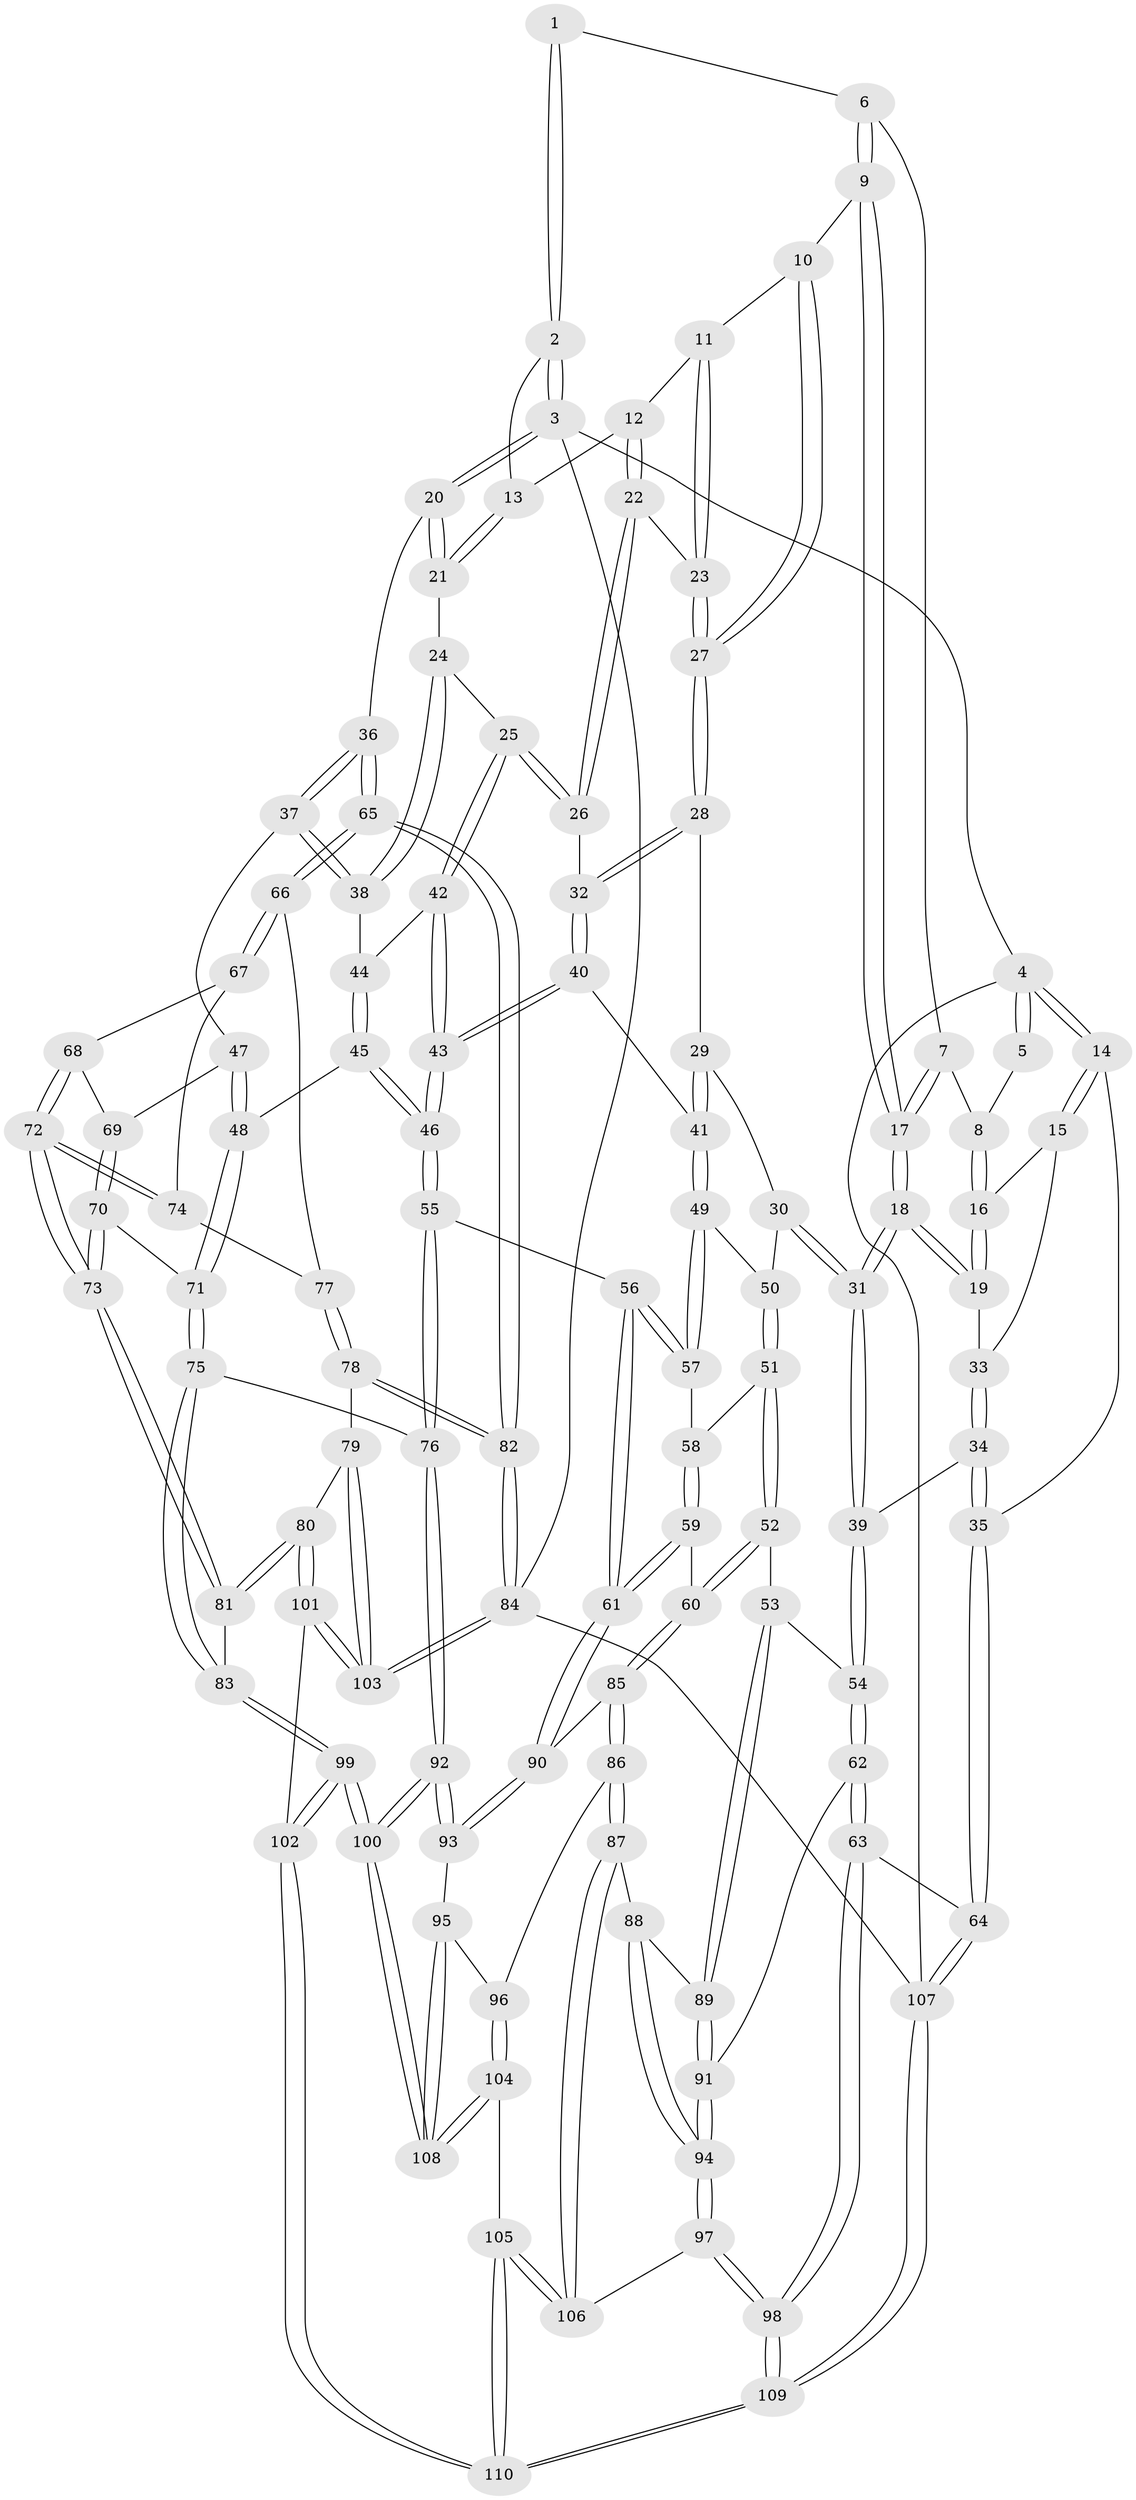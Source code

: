 // coarse degree distribution, {4: 0.5818181818181818, 3: 0.32727272727272727, 2: 0.03636363636363636, 6: 0.01818181818181818, 5: 0.03636363636363636}
// Generated by graph-tools (version 1.1) at 2025/38/03/04/25 23:38:30]
// undirected, 110 vertices, 272 edges
graph export_dot {
  node [color=gray90,style=filled];
  1 [pos="+0.2563402676845857+0"];
  2 [pos="+0.6030690862792256+0"];
  3 [pos="+1+0"];
  4 [pos="+0+0"];
  5 [pos="+0.14519351480462162+0"];
  6 [pos="+0.27490181200347047+0.007132680323972779"];
  7 [pos="+0.17654688185979706+0.09365568811347"];
  8 [pos="+0.1062990447094169+0.059429037082736086"];
  9 [pos="+0.3193162376783118+0.08614811849247954"];
  10 [pos="+0.398442537103297+0.10275137719681084"];
  11 [pos="+0.4958843991584289+0.037881062726692255"];
  12 [pos="+0.5733974519883407+0"];
  13 [pos="+0.6013286850467487+0"];
  14 [pos="+0+0.10259002917876098"];
  15 [pos="+0+0.13170644210250784"];
  16 [pos="+0.05973161510594187+0.09787584476062228"];
  17 [pos="+0.22360698824957861+0.23175078728878717"];
  18 [pos="+0.22165568064457947+0.24375699913446805"];
  19 [pos="+0.1555521268987823+0.23653179453740752"];
  20 [pos="+1+0.013602431470155853"];
  21 [pos="+0.7718164183378342+0.15128134599760087"];
  22 [pos="+0.5881629165148964+0.21262467490441755"];
  23 [pos="+0.49467864925096117+0.1985309555000948"];
  24 [pos="+0.7497640445532461+0.2146220808273743"];
  25 [pos="+0.6746204623226247+0.2693008530408707"];
  26 [pos="+0.613183254444002+0.24755774165233976"];
  27 [pos="+0.40899683069898013+0.2465021562370229"];
  28 [pos="+0.40849652046416013+0.24759171083744136"];
  29 [pos="+0.40423866542078585+0.2507357615466069"];
  30 [pos="+0.29008201944266254+0.32015618844207433"];
  31 [pos="+0.2761373126027059+0.3201607933031959"];
  32 [pos="+0.5229169653203898+0.3082183286283826"];
  33 [pos="+0.08314235268429586+0.25667758317964395"];
  34 [pos="+0.003837831442073556+0.41561777480639744"];
  35 [pos="+0+0.5540725636478331"];
  36 [pos="+1+0.3707282543970025"];
  37 [pos="+0.9564386363051266+0.3665764597302428"];
  38 [pos="+0.8969481572561951+0.349965257889243"];
  39 [pos="+0.27510553432672075+0.3218606907992612"];
  40 [pos="+0.5170744566930782+0.41562262561278834"];
  41 [pos="+0.5056426266950984+0.4197942267282765"];
  42 [pos="+0.6759041011683597+0.30961801087654844"];
  43 [pos="+0.6254323061398113+0.44584929469113904"];
  44 [pos="+0.7858669717199219+0.38986749221893896"];
  45 [pos="+0.7255322052026542+0.5146176145176133"];
  46 [pos="+0.6613299843317553+0.5099583736906728"];
  47 [pos="+0.7783851793002867+0.5219484989621789"];
  48 [pos="+0.7257177809922973+0.5147142834173178"];
  49 [pos="+0.47130558455557614+0.4363671975742676"];
  50 [pos="+0.3133326941058951+0.3396628198898742"];
  51 [pos="+0.3746761921799176+0.5028085145006939"];
  52 [pos="+0.29192197373324047+0.5771699544518526"];
  53 [pos="+0.2722719204293179+0.5732971001420265"];
  54 [pos="+0.21060873436373573+0.5491071287041872"];
  55 [pos="+0.597251357657483+0.6078760889641251"];
  56 [pos="+0.5425878912078215+0.6230330523443154"];
  57 [pos="+0.4617378793260727+0.46417595566950987"];
  58 [pos="+0.43739922859178043+0.4862622332203228"];
  59 [pos="+0.4274993002531252+0.5609536838319689"];
  60 [pos="+0.3317904286040624+0.6036295599019088"];
  61 [pos="+0.5322654170229835+0.6305142299161346"];
  62 [pos="+0.08600983053006327+0.6010982711710777"];
  63 [pos="+0+0.5929119407290446"];
  64 [pos="+0+0.5918972293680164"];
  65 [pos="+1+0.40302244679571336"];
  66 [pos="+1+0.44210751880849614"];
  67 [pos="+0.893260883396757+0.5444554366955271"];
  68 [pos="+0.8353570288729084+0.5563458575026564"];
  69 [pos="+0.8236339066336417+0.5521436457833337"];
  70 [pos="+0.7984726791794547+0.6442258892280166"];
  71 [pos="+0.7564715795478557+0.6404588665297976"];
  72 [pos="+0.8618701449674735+0.630380770435593"];
  73 [pos="+0.8406267937920165+0.6739021919253098"];
  74 [pos="+0.9049152870317416+0.624982279623716"];
  75 [pos="+0.7078019968379302+0.7195876944043764"];
  76 [pos="+0.6857393058774703+0.7229320676508113"];
  77 [pos="+0.913946904682649+0.6280241849084724"];
  78 [pos="+0.9668708985477272+0.7246552468147223"];
  79 [pos="+0.8674216171720184+0.7480391729350252"];
  80 [pos="+0.8607611355268849+0.7474876407245895"];
  81 [pos="+0.8522237237493329+0.7426553667539363"];
  82 [pos="+1+0.747493123463496"];
  83 [pos="+0.7913408550071391+0.7487240983604375"];
  84 [pos="+1+1"];
  85 [pos="+0.40232356113776+0.6967513915522068"];
  86 [pos="+0.3579299134422775+0.7635403876868072"];
  87 [pos="+0.3578290054981341+0.76361925194216"];
  88 [pos="+0.2926529668742374+0.7309162898989812"];
  89 [pos="+0.2778160484002915+0.7170425439434926"];
  90 [pos="+0.486267040211814+0.6880799328807742"];
  91 [pos="+0.17048891111306969+0.7159355414810017"];
  92 [pos="+0.6376146208028419+0.8174448711832633"];
  93 [pos="+0.5109792906938575+0.7429405133748187"];
  94 [pos="+0.19710943261459182+0.784165053594568"];
  95 [pos="+0.4768983187699487+0.8463775252261423"];
  96 [pos="+0.44089899750356776+0.8225775477271016"];
  97 [pos="+0.20518053091580643+0.8201937458359299"];
  98 [pos="+0.11830065445177602+0.8901863815215643"];
  99 [pos="+0.6692737328386096+1"];
  100 [pos="+0.6600103000764949+1"];
  101 [pos="+0.7483988196496132+1"];
  102 [pos="+0.6873644264148148+1"];
  103 [pos="+1+1"];
  104 [pos="+0.3263909188770532+0.8911372938348506"];
  105 [pos="+0.3212219230980197+0.8901933111728397"];
  106 [pos="+0.3088559662094801+0.8542338900125379"];
  107 [pos="+0+1"];
  108 [pos="+0.48983179622239675+0.9228422874535517"];
  109 [pos="+0.055328004983323464+1"];
  110 [pos="+0.17332555395547258+1"];
  1 -- 2;
  1 -- 2;
  1 -- 6;
  2 -- 3;
  2 -- 3;
  2 -- 13;
  3 -- 4;
  3 -- 20;
  3 -- 20;
  3 -- 84;
  4 -- 5;
  4 -- 5;
  4 -- 14;
  4 -- 14;
  4 -- 107;
  5 -- 8;
  6 -- 7;
  6 -- 9;
  6 -- 9;
  7 -- 8;
  7 -- 17;
  7 -- 17;
  8 -- 16;
  8 -- 16;
  9 -- 10;
  9 -- 17;
  9 -- 17;
  10 -- 11;
  10 -- 27;
  10 -- 27;
  11 -- 12;
  11 -- 23;
  11 -- 23;
  12 -- 13;
  12 -- 22;
  12 -- 22;
  13 -- 21;
  13 -- 21;
  14 -- 15;
  14 -- 15;
  14 -- 35;
  15 -- 16;
  15 -- 33;
  16 -- 19;
  16 -- 19;
  17 -- 18;
  17 -- 18;
  18 -- 19;
  18 -- 19;
  18 -- 31;
  18 -- 31;
  19 -- 33;
  20 -- 21;
  20 -- 21;
  20 -- 36;
  21 -- 24;
  22 -- 23;
  22 -- 26;
  22 -- 26;
  23 -- 27;
  23 -- 27;
  24 -- 25;
  24 -- 38;
  24 -- 38;
  25 -- 26;
  25 -- 26;
  25 -- 42;
  25 -- 42;
  26 -- 32;
  27 -- 28;
  27 -- 28;
  28 -- 29;
  28 -- 32;
  28 -- 32;
  29 -- 30;
  29 -- 41;
  29 -- 41;
  30 -- 31;
  30 -- 31;
  30 -- 50;
  31 -- 39;
  31 -- 39;
  32 -- 40;
  32 -- 40;
  33 -- 34;
  33 -- 34;
  34 -- 35;
  34 -- 35;
  34 -- 39;
  35 -- 64;
  35 -- 64;
  36 -- 37;
  36 -- 37;
  36 -- 65;
  36 -- 65;
  37 -- 38;
  37 -- 38;
  37 -- 47;
  38 -- 44;
  39 -- 54;
  39 -- 54;
  40 -- 41;
  40 -- 43;
  40 -- 43;
  41 -- 49;
  41 -- 49;
  42 -- 43;
  42 -- 43;
  42 -- 44;
  43 -- 46;
  43 -- 46;
  44 -- 45;
  44 -- 45;
  45 -- 46;
  45 -- 46;
  45 -- 48;
  46 -- 55;
  46 -- 55;
  47 -- 48;
  47 -- 48;
  47 -- 69;
  48 -- 71;
  48 -- 71;
  49 -- 50;
  49 -- 57;
  49 -- 57;
  50 -- 51;
  50 -- 51;
  51 -- 52;
  51 -- 52;
  51 -- 58;
  52 -- 53;
  52 -- 60;
  52 -- 60;
  53 -- 54;
  53 -- 89;
  53 -- 89;
  54 -- 62;
  54 -- 62;
  55 -- 56;
  55 -- 76;
  55 -- 76;
  56 -- 57;
  56 -- 57;
  56 -- 61;
  56 -- 61;
  57 -- 58;
  58 -- 59;
  58 -- 59;
  59 -- 60;
  59 -- 61;
  59 -- 61;
  60 -- 85;
  60 -- 85;
  61 -- 90;
  61 -- 90;
  62 -- 63;
  62 -- 63;
  62 -- 91;
  63 -- 64;
  63 -- 98;
  63 -- 98;
  64 -- 107;
  64 -- 107;
  65 -- 66;
  65 -- 66;
  65 -- 82;
  65 -- 82;
  66 -- 67;
  66 -- 67;
  66 -- 77;
  67 -- 68;
  67 -- 74;
  68 -- 69;
  68 -- 72;
  68 -- 72;
  69 -- 70;
  69 -- 70;
  70 -- 71;
  70 -- 73;
  70 -- 73;
  71 -- 75;
  71 -- 75;
  72 -- 73;
  72 -- 73;
  72 -- 74;
  72 -- 74;
  73 -- 81;
  73 -- 81;
  74 -- 77;
  75 -- 76;
  75 -- 83;
  75 -- 83;
  76 -- 92;
  76 -- 92;
  77 -- 78;
  77 -- 78;
  78 -- 79;
  78 -- 82;
  78 -- 82;
  79 -- 80;
  79 -- 103;
  79 -- 103;
  80 -- 81;
  80 -- 81;
  80 -- 101;
  80 -- 101;
  81 -- 83;
  82 -- 84;
  82 -- 84;
  83 -- 99;
  83 -- 99;
  84 -- 103;
  84 -- 103;
  84 -- 107;
  85 -- 86;
  85 -- 86;
  85 -- 90;
  86 -- 87;
  86 -- 87;
  86 -- 96;
  87 -- 88;
  87 -- 106;
  87 -- 106;
  88 -- 89;
  88 -- 94;
  88 -- 94;
  89 -- 91;
  89 -- 91;
  90 -- 93;
  90 -- 93;
  91 -- 94;
  91 -- 94;
  92 -- 93;
  92 -- 93;
  92 -- 100;
  92 -- 100;
  93 -- 95;
  94 -- 97;
  94 -- 97;
  95 -- 96;
  95 -- 108;
  95 -- 108;
  96 -- 104;
  96 -- 104;
  97 -- 98;
  97 -- 98;
  97 -- 106;
  98 -- 109;
  98 -- 109;
  99 -- 100;
  99 -- 100;
  99 -- 102;
  99 -- 102;
  100 -- 108;
  100 -- 108;
  101 -- 102;
  101 -- 103;
  101 -- 103;
  102 -- 110;
  102 -- 110;
  104 -- 105;
  104 -- 108;
  104 -- 108;
  105 -- 106;
  105 -- 106;
  105 -- 110;
  105 -- 110;
  107 -- 109;
  107 -- 109;
  109 -- 110;
  109 -- 110;
}
